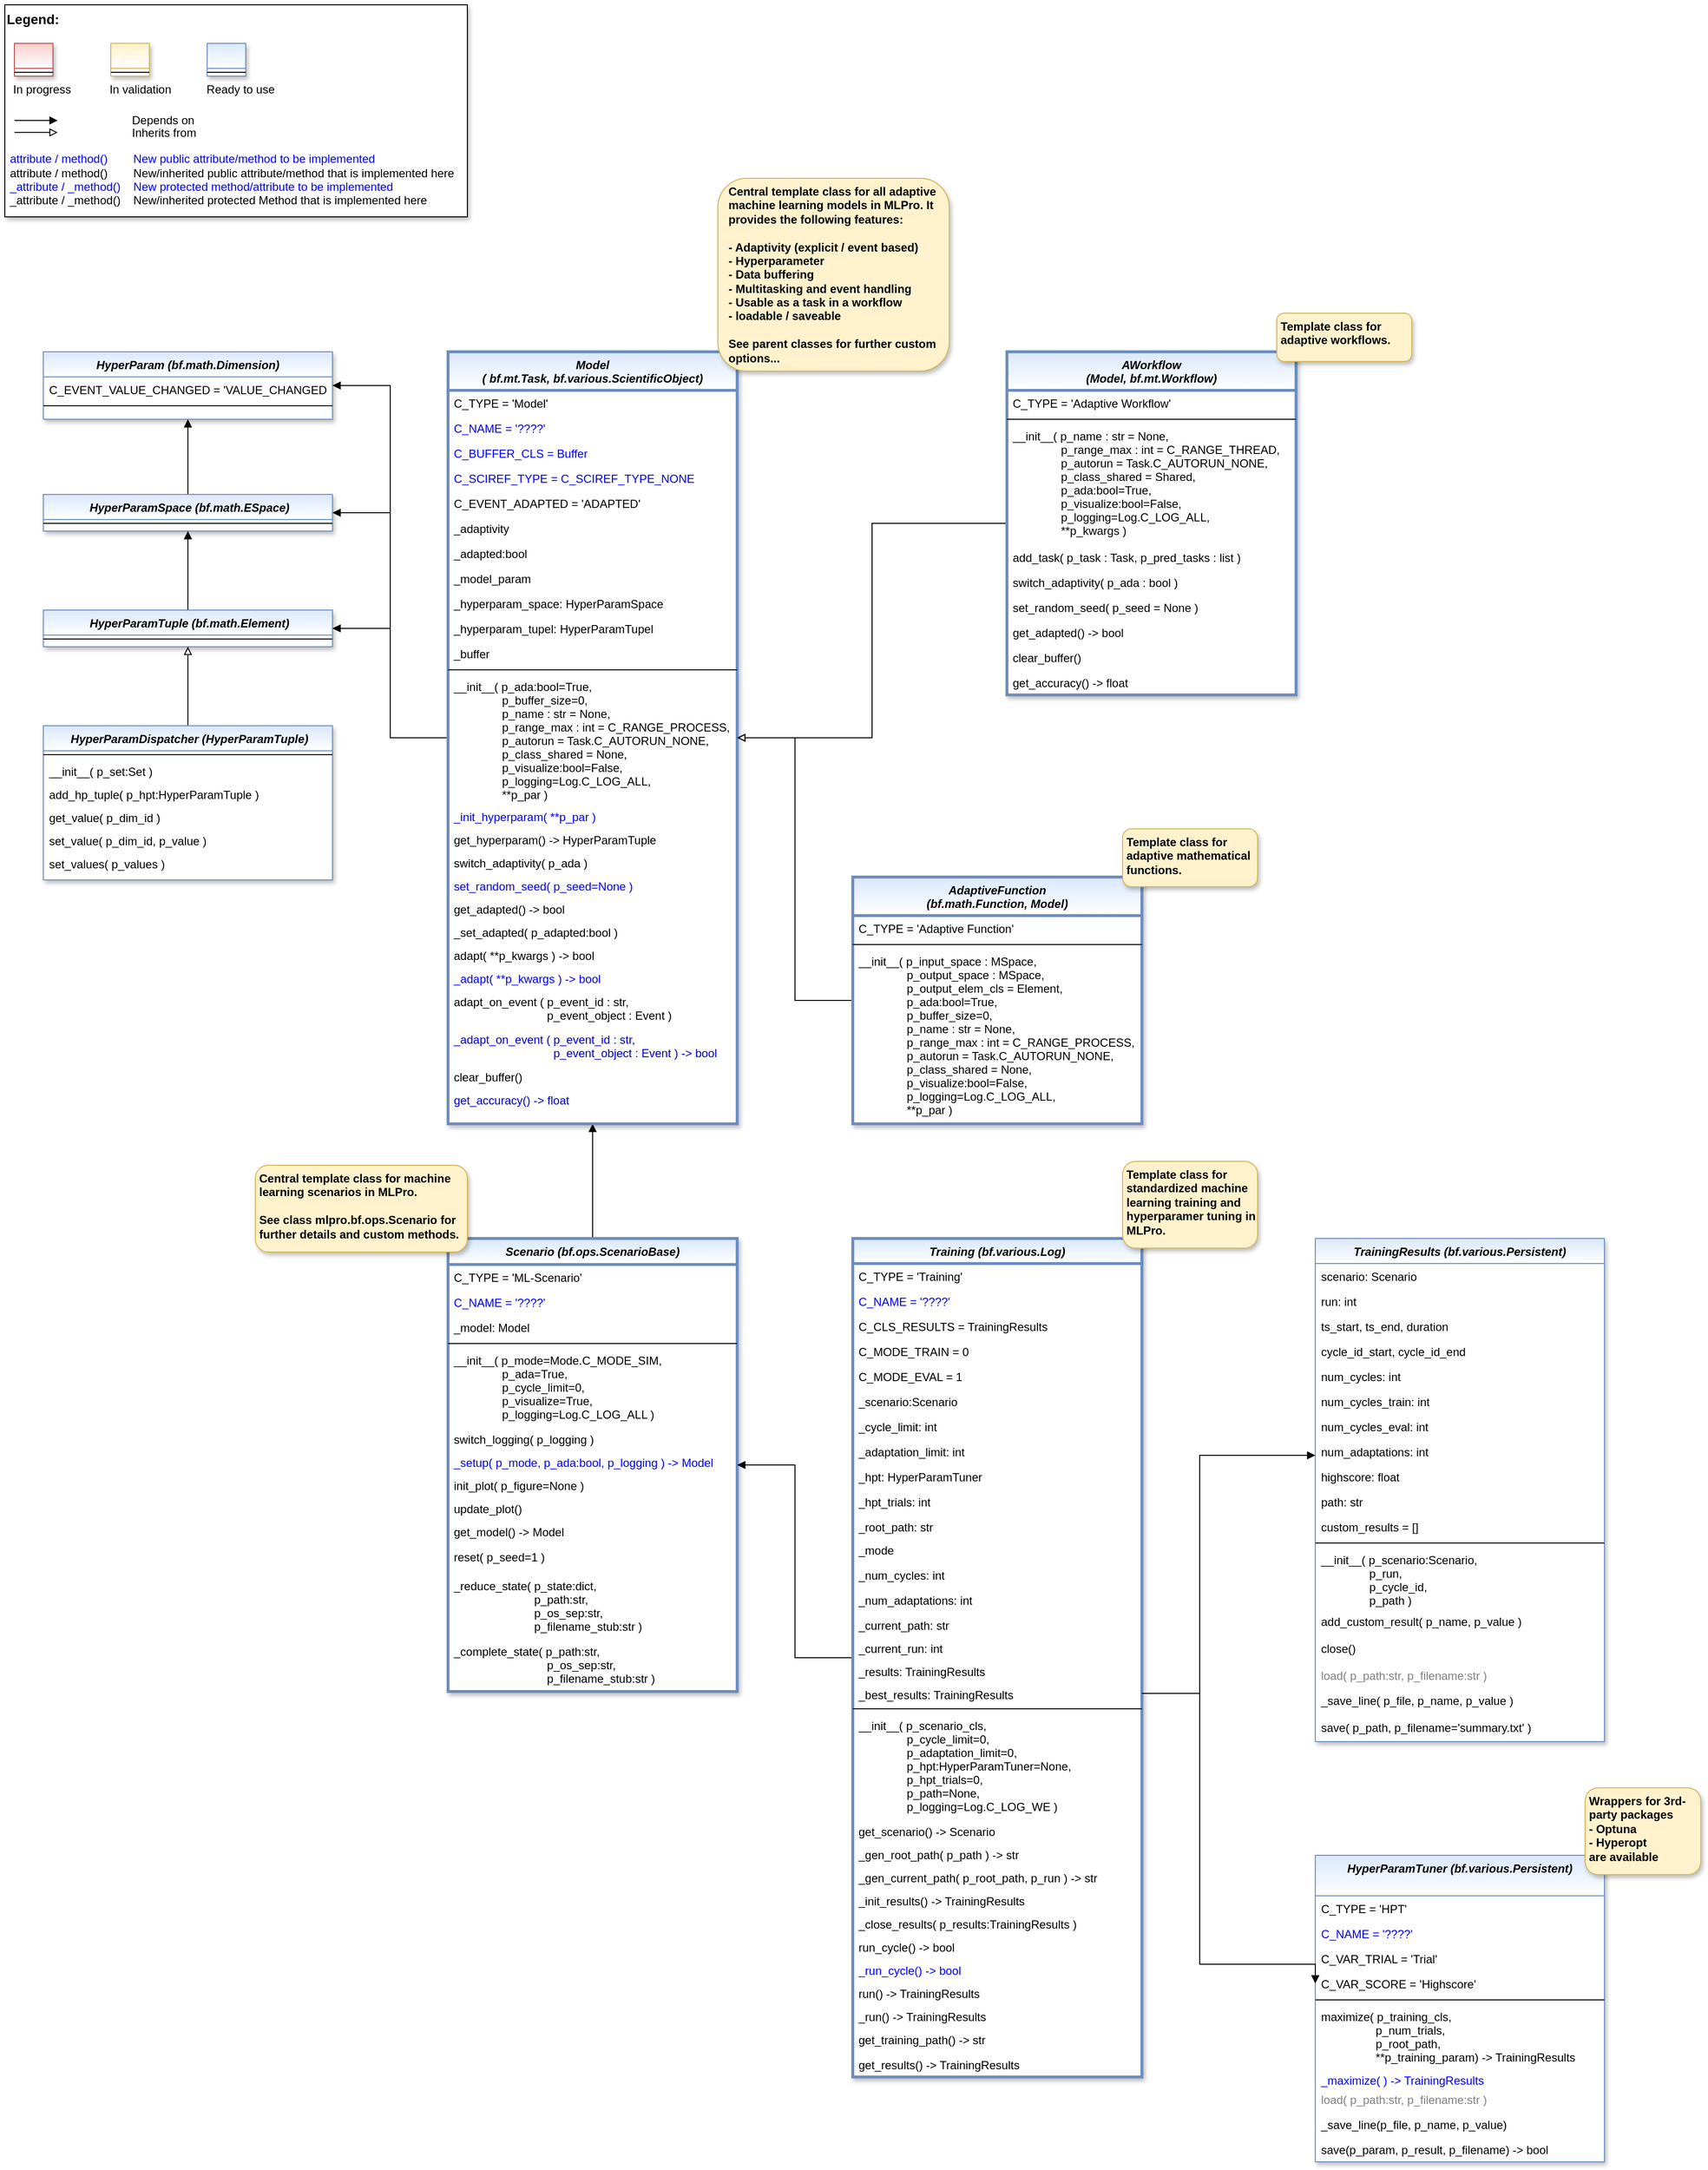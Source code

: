 <mxfile version="20.7.4" type="device"><diagram id="C5RBs43oDa-KdzZeNtuy" name="Page-1"><mxGraphModel dx="2894" dy="1236" grid="1" gridSize="10" guides="1" tooltips="1" connect="1" arrows="1" fold="1" page="1" pageScale="1" pageWidth="2336" pageHeight="1654" math="0" shadow="0"><root><mxCell id="WIyWlLk6GJQsqaUBKTNV-0"/><mxCell id="WIyWlLk6GJQsqaUBKTNV-1" parent="WIyWlLk6GJQsqaUBKTNV-0"/><mxCell id="O5edXU6aJBqtr2ZKTVR7-0" value="HyperParam (bf.math.Dimension)" style="swimlane;fontStyle=3;align=center;verticalAlign=top;childLayout=stackLayout;horizontal=1;startSize=26;horizontalStack=0;resizeParent=1;resizeLast=0;collapsible=1;marginBottom=0;rounded=0;shadow=1;strokeWidth=1;fillColor=#dae8fc;strokeColor=#6c8ebf;gradientColor=#ffffff;swimlaneFillColor=#ffffff;" parent="WIyWlLk6GJQsqaUBKTNV-1" vertex="1"><mxGeometry x="80" y="400" width="300" height="70" as="geometry"><mxRectangle x="230" y="140" width="160" height="26" as="alternateBounds"/></mxGeometry></mxCell><mxCell id="APIo7eAU6dJVi6nJBrz_-5" value="C_EVENT_VALUE_CHANGED = 'VALUE_CHANGED'" style="text;align=left;verticalAlign=top;spacingLeft=4;spacingRight=4;overflow=hidden;rotatable=0;points=[[0,0.5],[1,0.5]];portConstraint=eastwest;fontColor=default;" parent="O5edXU6aJBqtr2ZKTVR7-0" vertex="1"><mxGeometry y="26" width="300" height="26" as="geometry"/></mxCell><mxCell id="O5edXU6aJBqtr2ZKTVR7-4" value="" style="line;html=1;strokeWidth=1;align=left;verticalAlign=middle;spacingTop=-1;spacingLeft=3;spacingRight=3;rotatable=0;labelPosition=right;points=[];portConstraint=eastwest;" parent="O5edXU6aJBqtr2ZKTVR7-0" vertex="1"><mxGeometry y="52" width="300" height="8" as="geometry"/></mxCell><mxCell id="O5edXU6aJBqtr2ZKTVR7-9" style="edgeStyle=orthogonalEdgeStyle;rounded=0;orthogonalLoop=1;jettySize=auto;html=1;endArrow=block;endFill=1;fontColor=#0000FF;" parent="WIyWlLk6GJQsqaUBKTNV-1" source="O5edXU6aJBqtr2ZKTVR7-10" target="O5edXU6aJBqtr2ZKTVR7-0" edge="1"><mxGeometry relative="1" as="geometry"/></mxCell><mxCell id="O5edXU6aJBqtr2ZKTVR7-10" value=" HyperParamSpace (bf.math.ESpace)" style="swimlane;fontStyle=3;align=center;verticalAlign=top;childLayout=stackLayout;horizontal=1;startSize=26;horizontalStack=0;resizeParent=1;resizeLast=0;collapsible=1;marginBottom=0;rounded=0;shadow=1;strokeWidth=1;fillColor=#dae8fc;strokeColor=#6c8ebf;gradientColor=#ffffff;swimlaneFillColor=#ffffff;" parent="WIyWlLk6GJQsqaUBKTNV-1" vertex="1"><mxGeometry x="80" y="548" width="300" height="38" as="geometry"><mxRectangle x="230" y="140" width="160" height="26" as="alternateBounds"/></mxGeometry></mxCell><mxCell id="O5edXU6aJBqtr2ZKTVR7-12" value="" style="line;html=1;strokeWidth=1;align=left;verticalAlign=middle;spacingTop=-1;spacingLeft=3;spacingRight=3;rotatable=0;labelPosition=right;points=[];portConstraint=eastwest;" parent="O5edXU6aJBqtr2ZKTVR7-10" vertex="1"><mxGeometry y="26" width="300" height="8" as="geometry"/></mxCell><mxCell id="O5edXU6aJBqtr2ZKTVR7-31" style="edgeStyle=orthogonalEdgeStyle;rounded=0;orthogonalLoop=1;jettySize=auto;html=1;endArrow=block;endFill=1;" parent="WIyWlLk6GJQsqaUBKTNV-1" source="O5edXU6aJBqtr2ZKTVR7-29" target="O5edXU6aJBqtr2ZKTVR7-10" edge="1"><mxGeometry relative="1" as="geometry"/></mxCell><mxCell id="O5edXU6aJBqtr2ZKTVR7-29" value=" HyperParamTuple (bf.math.Element)" style="swimlane;fontStyle=3;align=center;verticalAlign=top;childLayout=stackLayout;horizontal=1;startSize=26;horizontalStack=0;resizeParent=1;resizeLast=0;collapsible=1;marginBottom=0;rounded=0;shadow=1;strokeWidth=1;fillColor=#dae8fc;strokeColor=#6c8ebf;gradientColor=#ffffff;swimlaneFillColor=#ffffff;" parent="WIyWlLk6GJQsqaUBKTNV-1" vertex="1"><mxGeometry x="80" y="668" width="300" height="38" as="geometry"><mxRectangle x="230" y="140" width="160" height="26" as="alternateBounds"/></mxGeometry></mxCell><mxCell id="O5edXU6aJBqtr2ZKTVR7-30" value="" style="line;html=1;strokeWidth=1;align=left;verticalAlign=middle;spacingTop=-1;spacingLeft=3;spacingRight=3;rotatable=0;labelPosition=right;points=[];portConstraint=eastwest;" parent="O5edXU6aJBqtr2ZKTVR7-29" vertex="1"><mxGeometry y="26" width="300" height="8" as="geometry"/></mxCell><mxCell id="UP2SmdmnmiDTw7j5yn1o-6" value="TrainingResults (bf.various.Persistent)" style="swimlane;fontStyle=3;align=center;verticalAlign=top;childLayout=stackLayout;horizontal=1;startSize=26;horizontalStack=0;resizeParent=1;resizeLast=0;collapsible=1;marginBottom=0;rounded=0;shadow=1;strokeWidth=1;fillColor=#dae8fc;strokeColor=#6c8ebf;gradientColor=#ffffff;swimlaneFillColor=#ffffff;" parent="WIyWlLk6GJQsqaUBKTNV-1" vertex="1"><mxGeometry x="1400" y="1320" width="300" height="522" as="geometry"><mxRectangle x="230" y="140" width="160" height="26" as="alternateBounds"/></mxGeometry></mxCell><mxCell id="UP2SmdmnmiDTw7j5yn1o-34" value="scenario: Scenario" style="text;align=left;verticalAlign=top;spacingLeft=4;spacingRight=4;overflow=hidden;rotatable=0;points=[[0,0.5],[1,0.5]];portConstraint=eastwest;" parent="UP2SmdmnmiDTw7j5yn1o-6" vertex="1"><mxGeometry y="26" width="300" height="26" as="geometry"/></mxCell><mxCell id="PYtmdeU6_NjjEdoNpoMM-18" value="run: int" style="text;align=left;verticalAlign=top;spacingLeft=4;spacingRight=4;overflow=hidden;rotatable=0;points=[[0,0.5],[1,0.5]];portConstraint=eastwest;" parent="UP2SmdmnmiDTw7j5yn1o-6" vertex="1"><mxGeometry y="52" width="300" height="26" as="geometry"/></mxCell><mxCell id="UP2SmdmnmiDTw7j5yn1o-8" value="ts_start, ts_end, duration" style="text;align=left;verticalAlign=top;spacingLeft=4;spacingRight=4;overflow=hidden;rotatable=0;points=[[0,0.5],[1,0.5]];portConstraint=eastwest;" parent="UP2SmdmnmiDTw7j5yn1o-6" vertex="1"><mxGeometry y="78" width="300" height="26" as="geometry"/></mxCell><mxCell id="UP2SmdmnmiDTw7j5yn1o-9" value="cycle_id_start, cycle_id_end" style="text;align=left;verticalAlign=top;spacingLeft=4;spacingRight=4;overflow=hidden;rotatable=0;points=[[0,0.5],[1,0.5]];portConstraint=eastwest;" parent="UP2SmdmnmiDTw7j5yn1o-6" vertex="1"><mxGeometry y="104" width="300" height="26" as="geometry"/></mxCell><mxCell id="xcaQaqvuv9AdEiCgPE8b-4" value="num_cycles: int" style="text;align=left;verticalAlign=top;spacingLeft=4;spacingRight=4;overflow=hidden;rotatable=0;points=[[0,0.5],[1,0.5]];portConstraint=eastwest;" parent="UP2SmdmnmiDTw7j5yn1o-6" vertex="1"><mxGeometry y="130" width="300" height="26" as="geometry"/></mxCell><mxCell id="__xDNqv_vZQiCEkt3bh0-3" value="num_cycles_train: int" style="text;align=left;verticalAlign=top;spacingLeft=4;spacingRight=4;overflow=hidden;rotatable=0;points=[[0,0.5],[1,0.5]];portConstraint=eastwest;" parent="UP2SmdmnmiDTw7j5yn1o-6" vertex="1"><mxGeometry y="156" width="300" height="26" as="geometry"/></mxCell><mxCell id="xcaQaqvuv9AdEiCgPE8b-3" value="num_cycles_eval: int" style="text;align=left;verticalAlign=top;spacingLeft=4;spacingRight=4;overflow=hidden;rotatable=0;points=[[0,0.5],[1,0.5]];portConstraint=eastwest;" parent="UP2SmdmnmiDTw7j5yn1o-6" vertex="1"><mxGeometry y="182" width="300" height="26" as="geometry"/></mxCell><mxCell id="__xDNqv_vZQiCEkt3bh0-2" value="num_adaptations: int" style="text;align=left;verticalAlign=top;spacingLeft=4;spacingRight=4;overflow=hidden;rotatable=0;points=[[0,0.5],[1,0.5]];portConstraint=eastwest;" parent="UP2SmdmnmiDTw7j5yn1o-6" vertex="1"><mxGeometry y="208" width="300" height="26" as="geometry"/></mxCell><mxCell id="UP2SmdmnmiDTw7j5yn1o-15" value="highscore: float" style="text;align=left;verticalAlign=top;spacingLeft=4;spacingRight=4;overflow=hidden;rotatable=0;points=[[0,0.5],[1,0.5]];portConstraint=eastwest;" parent="UP2SmdmnmiDTw7j5yn1o-6" vertex="1"><mxGeometry y="234" width="300" height="26" as="geometry"/></mxCell><mxCell id="UP2SmdmnmiDTw7j5yn1o-39" value="path: str" style="text;align=left;verticalAlign=top;spacingLeft=4;spacingRight=4;overflow=hidden;rotatable=0;points=[[0,0.5],[1,0.5]];portConstraint=eastwest;" parent="UP2SmdmnmiDTw7j5yn1o-6" vertex="1"><mxGeometry y="260" width="300" height="26" as="geometry"/></mxCell><mxCell id="PYtmdeU6_NjjEdoNpoMM-24" value="custom_results = []" style="text;align=left;verticalAlign=top;spacingLeft=4;spacingRight=4;overflow=hidden;rotatable=0;points=[[0,0.5],[1,0.5]];portConstraint=eastwest;" parent="UP2SmdmnmiDTw7j5yn1o-6" vertex="1"><mxGeometry y="286" width="300" height="26" as="geometry"/></mxCell><mxCell id="UP2SmdmnmiDTw7j5yn1o-16" value="" style="line;html=1;strokeWidth=1;align=left;verticalAlign=middle;spacingTop=-1;spacingLeft=3;spacingRight=3;rotatable=0;labelPosition=right;points=[];portConstraint=eastwest;" parent="UP2SmdmnmiDTw7j5yn1o-6" vertex="1"><mxGeometry y="312" width="300" height="8" as="geometry"/></mxCell><mxCell id="UP2SmdmnmiDTw7j5yn1o-17" value="__init__( p_scenario:Scenario, &#10;               p_run,&#10;               p_cycle_id,&#10;               p_path )" style="text;align=left;verticalAlign=top;spacingLeft=4;spacingRight=4;overflow=hidden;rotatable=0;points=[[0,0.5],[1,0.5]];portConstraint=eastwest;" parent="UP2SmdmnmiDTw7j5yn1o-6" vertex="1"><mxGeometry y="320" width="300" height="64" as="geometry"/></mxCell><mxCell id="PYtmdeU6_NjjEdoNpoMM-25" value="add_custom_result( p_name, p_value )" style="text;align=left;verticalAlign=top;spacingLeft=4;spacingRight=4;overflow=hidden;rotatable=0;points=[[0,0.5],[1,0.5]];portConstraint=eastwest;" parent="UP2SmdmnmiDTw7j5yn1o-6" vertex="1"><mxGeometry y="384" width="300" height="28" as="geometry"/></mxCell><mxCell id="PYtmdeU6_NjjEdoNpoMM-23" value="close()" style="text;align=left;verticalAlign=top;spacingLeft=4;spacingRight=4;overflow=hidden;rotatable=0;points=[[0,0.5],[1,0.5]];portConstraint=eastwest;" parent="UP2SmdmnmiDTw7j5yn1o-6" vertex="1"><mxGeometry y="412" width="300" height="28" as="geometry"/></mxCell><mxCell id="hYbsXaRfB-yshdXqPI-c-3" value="load( p_path:str, p_filename:str )" style="text;align=left;verticalAlign=top;spacingLeft=4;spacingRight=4;overflow=hidden;rotatable=0;points=[[0,0.5],[1,0.5]];portConstraint=eastwest;fontColor=#808080;" vertex="1" parent="UP2SmdmnmiDTw7j5yn1o-6"><mxGeometry y="440" width="300" height="26" as="geometry"/></mxCell><mxCell id="PYtmdeU6_NjjEdoNpoMM-27" value="_save_line( p_file, p_name, p_value )" style="text;align=left;verticalAlign=top;spacingLeft=4;spacingRight=4;overflow=hidden;rotatable=0;points=[[0,0.5],[1,0.5]];portConstraint=eastwest;" parent="UP2SmdmnmiDTw7j5yn1o-6" vertex="1"><mxGeometry y="466" width="300" height="28" as="geometry"/></mxCell><mxCell id="PYtmdeU6_NjjEdoNpoMM-26" value="save( p_path, p_filename='summary.txt' )" style="text;align=left;verticalAlign=top;spacingLeft=4;spacingRight=4;overflow=hidden;rotatable=0;points=[[0,0.5],[1,0.5]];portConstraint=eastwest;" parent="UP2SmdmnmiDTw7j5yn1o-6" vertex="1"><mxGeometry y="494" width="300" height="28" as="geometry"/></mxCell><mxCell id="UP2SmdmnmiDTw7j5yn1o-40" value="HyperParamTuner (bf.various.Persistent)" style="swimlane;fontStyle=3;align=center;verticalAlign=top;childLayout=stackLayout;horizontal=1;startSize=42;horizontalStack=0;resizeParent=1;resizeLast=0;collapsible=1;marginBottom=0;rounded=0;shadow=1;strokeWidth=1;fillColor=#dae8fc;strokeColor=#6c8ebf;swimlaneFillColor=#ffffff;gradientColor=#ffffff;" parent="WIyWlLk6GJQsqaUBKTNV-1" vertex="1"><mxGeometry x="1400" y="1960" width="300" height="318" as="geometry"><mxRectangle x="230" y="140" width="160" height="26" as="alternateBounds"/></mxGeometry></mxCell><mxCell id="UP2SmdmnmiDTw7j5yn1o-60" value="C_TYPE = 'HPT'" style="text;align=left;verticalAlign=top;spacingLeft=4;spacingRight=4;overflow=hidden;rotatable=0;points=[[0,0.5],[1,0.5]];portConstraint=eastwest;" parent="UP2SmdmnmiDTw7j5yn1o-40" vertex="1"><mxGeometry y="42" width="300" height="26" as="geometry"/></mxCell><mxCell id="FmXNCEUKpYJ3uv0xe9kV-7" value="C_NAME = '????'" style="text;align=left;verticalAlign=top;spacingLeft=4;spacingRight=4;overflow=hidden;rotatable=0;points=[[0,0.5],[1,0.5]];portConstraint=eastwest;fontColor=#0000FF;" parent="UP2SmdmnmiDTw7j5yn1o-40" vertex="1"><mxGeometry y="68" width="300" height="26" as="geometry"/></mxCell><mxCell id="FmXNCEUKpYJ3uv0xe9kV-6" value="C_VAR_TRIAL = 'Trial'" style="text;align=left;verticalAlign=top;spacingLeft=4;spacingRight=4;overflow=hidden;rotatable=0;points=[[0,0.5],[1,0.5]];portConstraint=eastwest;" parent="UP2SmdmnmiDTw7j5yn1o-40" vertex="1"><mxGeometry y="94" width="300" height="26" as="geometry"/></mxCell><mxCell id="UP2SmdmnmiDTw7j5yn1o-61" value="C_VAR_SCORE = 'Highscore'" style="text;align=left;verticalAlign=top;spacingLeft=4;spacingRight=4;overflow=hidden;rotatable=0;points=[[0,0.5],[1,0.5]];portConstraint=eastwest;fontColor=#000000;" parent="UP2SmdmnmiDTw7j5yn1o-40" vertex="1"><mxGeometry y="120" width="300" height="26" as="geometry"/></mxCell><mxCell id="UP2SmdmnmiDTw7j5yn1o-47" value="" style="line;html=1;strokeWidth=1;align=left;verticalAlign=middle;spacingTop=-1;spacingLeft=3;spacingRight=3;rotatable=0;labelPosition=right;points=[];portConstraint=eastwest;" parent="UP2SmdmnmiDTw7j5yn1o-40" vertex="1"><mxGeometry y="146" width="300" height="8" as="geometry"/></mxCell><mxCell id="UP2SmdmnmiDTw7j5yn1o-71" value="maximize( p_training_cls, &#10;                 p_num_trials, &#10;                 p_root_path,&#10;                 **p_training_param) -&gt; TrainingResults" style="text;align=left;verticalAlign=top;spacingLeft=4;spacingRight=4;overflow=hidden;rotatable=0;points=[[0,0.5],[1,0.5]];portConstraint=eastwest;" parent="UP2SmdmnmiDTw7j5yn1o-40" vertex="1"><mxGeometry y="154" width="300" height="66" as="geometry"/></mxCell><mxCell id="dl7jBH0QpKdt2L9IKGmV-32" value="_maximize( ) -&gt; TrainingResults" style="text;align=left;verticalAlign=top;spacingLeft=4;spacingRight=4;overflow=hidden;rotatable=0;points=[[0,0.5],[1,0.5]];portConstraint=eastwest;fontColor=#0000FF;" parent="UP2SmdmnmiDTw7j5yn1o-40" vertex="1"><mxGeometry y="220" width="300" height="20" as="geometry"/></mxCell><mxCell id="hYbsXaRfB-yshdXqPI-c-2" value="load( p_path:str, p_filename:str )" style="text;align=left;verticalAlign=top;spacingLeft=4;spacingRight=4;overflow=hidden;rotatable=0;points=[[0,0.5],[1,0.5]];portConstraint=eastwest;fontColor=#808080;" vertex="1" parent="UP2SmdmnmiDTw7j5yn1o-40"><mxGeometry y="240" width="300" height="26" as="geometry"/></mxCell><mxCell id="FmXNCEUKpYJ3uv0xe9kV-10" value="_save_line(p_file, p_name, p_value)" style="text;align=left;verticalAlign=top;spacingLeft=4;spacingRight=4;overflow=hidden;rotatable=0;points=[[0,0.5],[1,0.5]];portConstraint=eastwest;" parent="UP2SmdmnmiDTw7j5yn1o-40" vertex="1"><mxGeometry y="266" width="300" height="26" as="geometry"/></mxCell><mxCell id="FmXNCEUKpYJ3uv0xe9kV-11" value="save(p_param, p_result, p_filename) -&gt; bool" style="text;align=left;verticalAlign=top;spacingLeft=4;spacingRight=4;overflow=hidden;rotatable=0;points=[[0,0.5],[1,0.5]];portConstraint=eastwest;" parent="UP2SmdmnmiDTw7j5yn1o-40" vertex="1"><mxGeometry y="292" width="300" height="26" as="geometry"/></mxCell><mxCell id="__xDNqv_vZQiCEkt3bh0-10" style="edgeStyle=orthogonalEdgeStyle;rounded=0;orthogonalLoop=1;jettySize=auto;html=1;endArrow=block;endFill=1;exitX=0.5;exitY=0;exitDx=0;exitDy=0;" parent="WIyWlLk6GJQsqaUBKTNV-1" source="UP2SmdmnmiDTw7j5yn1o-20" target="ZXzUqIAL4igxPkpYoOi9-0" edge="1"><mxGeometry relative="1" as="geometry"/></mxCell><mxCell id="UP2SmdmnmiDTw7j5yn1o-20" value="Scenario (bf.ops.ScenarioBase)" style="swimlane;fontStyle=3;align=center;verticalAlign=top;childLayout=stackLayout;horizontal=1;startSize=27;horizontalStack=0;resizeParent=1;resizeLast=0;collapsible=1;marginBottom=0;rounded=0;shadow=1;strokeWidth=3;fillColor=#dae8fc;strokeColor=#6c8ebf;gradientColor=#ffffff;swimlaneFillColor=#ffffff;" parent="WIyWlLk6GJQsqaUBKTNV-1" vertex="1"><mxGeometry x="500" y="1320" width="300" height="470" as="geometry"><mxRectangle x="230" y="140" width="160" height="26" as="alternateBounds"/></mxGeometry></mxCell><mxCell id="UP2SmdmnmiDTw7j5yn1o-27" value="C_TYPE = 'ML-Scenario'" style="text;align=left;verticalAlign=top;spacingLeft=4;spacingRight=4;overflow=hidden;rotatable=0;points=[[0,0.5],[1,0.5]];portConstraint=eastwest;" parent="UP2SmdmnmiDTw7j5yn1o-20" vertex="1"><mxGeometry y="27" width="300" height="26" as="geometry"/></mxCell><mxCell id="UP2SmdmnmiDTw7j5yn1o-28" value="C_NAME = '????'" style="text;align=left;verticalAlign=top;spacingLeft=4;spacingRight=4;overflow=hidden;rotatable=0;points=[[0,0.5],[1,0.5]];portConstraint=eastwest;fontColor=#0000FF;" parent="UP2SmdmnmiDTw7j5yn1o-20" vertex="1"><mxGeometry y="53" width="300" height="26" as="geometry"/></mxCell><mxCell id="dl7jBH0QpKdt2L9IKGmV-12" value="_model: Model" style="text;align=left;verticalAlign=top;spacingLeft=4;spacingRight=4;overflow=hidden;rotatable=0;points=[[0,0.5],[1,0.5]];portConstraint=eastwest;" parent="UP2SmdmnmiDTw7j5yn1o-20" vertex="1"><mxGeometry y="79" width="300" height="26" as="geometry"/></mxCell><mxCell id="UP2SmdmnmiDTw7j5yn1o-25" value="" style="line;html=1;strokeWidth=1;align=left;verticalAlign=middle;spacingTop=-1;spacingLeft=3;spacingRight=3;rotatable=0;labelPosition=right;points=[];portConstraint=eastwest;" parent="UP2SmdmnmiDTw7j5yn1o-20" vertex="1"><mxGeometry y="105" width="300" height="8" as="geometry"/></mxCell><mxCell id="f72OymnG5Jdyl8jaYfJm-5" value="__init__( p_mode=Mode.C_MODE_SIM,&#10;               p_ada=True, &#10;               p_cycle_limit=0,&#10;               p_visualize=True,&#10;               p_logging=Log.C_LOG_ALL )" style="text;align=left;verticalAlign=top;spacingLeft=4;spacingRight=4;overflow=hidden;rotatable=0;points=[[0,0.5],[1,0.5]];portConstraint=eastwest;" parent="UP2SmdmnmiDTw7j5yn1o-20" vertex="1"><mxGeometry y="113" width="300" height="82" as="geometry"/></mxCell><mxCell id="PYtmdeU6_NjjEdoNpoMM-0" value="switch_logging( p_logging )" style="text;align=left;verticalAlign=top;spacingLeft=4;spacingRight=4;overflow=hidden;rotatable=0;points=[[0,0.5],[1,0.5]];portConstraint=eastwest;" parent="UP2SmdmnmiDTw7j5yn1o-20" vertex="1"><mxGeometry y="195" width="300" height="24" as="geometry"/></mxCell><mxCell id="dl7jBH0QpKdt2L9IKGmV-11" value="_setup( p_mode, p_ada:bool, p_logging ) -&gt; Model" style="text;align=left;verticalAlign=top;spacingLeft=4;spacingRight=4;overflow=hidden;rotatable=0;points=[[0,0.5],[1,0.5]];portConstraint=eastwest;fontColor=#0000FF;" parent="UP2SmdmnmiDTw7j5yn1o-20" vertex="1"><mxGeometry y="219" width="300" height="24" as="geometry"/></mxCell><mxCell id="GVWxCdjZFcxz5yg6jZ50-13" value="init_plot( p_figure=None )" style="text;align=left;verticalAlign=top;spacingLeft=4;spacingRight=4;overflow=hidden;rotatable=0;points=[[0,0.5],[1,0.5]];portConstraint=eastwest;" parent="UP2SmdmnmiDTw7j5yn1o-20" vertex="1"><mxGeometry y="243" width="300" height="24" as="geometry"/></mxCell><mxCell id="GVWxCdjZFcxz5yg6jZ50-16" value="update_plot()" style="text;align=left;verticalAlign=top;spacingLeft=4;spacingRight=4;overflow=hidden;rotatable=0;points=[[0,0.5],[1,0.5]];portConstraint=eastwest;" parent="UP2SmdmnmiDTw7j5yn1o-20" vertex="1"><mxGeometry y="267" width="300" height="24" as="geometry"/></mxCell><mxCell id="UP2SmdmnmiDTw7j5yn1o-37" value="get_model() -&gt; Model" style="text;align=left;verticalAlign=top;spacingLeft=4;spacingRight=4;overflow=hidden;rotatable=0;points=[[0,0.5],[1,0.5]];portConstraint=eastwest;" parent="UP2SmdmnmiDTw7j5yn1o-20" vertex="1"><mxGeometry y="291" width="300" height="26" as="geometry"/></mxCell><mxCell id="UP2SmdmnmiDTw7j5yn1o-29" value="reset( p_seed=1 )" style="text;align=left;verticalAlign=top;spacingLeft=4;spacingRight=4;overflow=hidden;rotatable=0;points=[[0,0.5],[1,0.5]];portConstraint=eastwest;" parent="UP2SmdmnmiDTw7j5yn1o-20" vertex="1"><mxGeometry y="317" width="300" height="30" as="geometry"/></mxCell><mxCell id="hYbsXaRfB-yshdXqPI-c-0" value="_reduce_state( p_state:dict, &#10;                         p_path:str, &#10;                         p_os_sep:str,&#10;                         p_filename_stub:str )" style="text;align=left;verticalAlign=top;spacingLeft=4;spacingRight=4;overflow=hidden;rotatable=0;points=[[0,0.5],[1,0.5]];portConstraint=eastwest;" vertex="1" parent="UP2SmdmnmiDTw7j5yn1o-20"><mxGeometry y="347" width="300" height="68" as="geometry"/></mxCell><mxCell id="hYbsXaRfB-yshdXqPI-c-1" value="_complete_state( p_path:str, &#10;                             p_os_sep:str,&#10;                             p_filename_stub:str )" style="text;align=left;verticalAlign=top;spacingLeft=4;spacingRight=4;overflow=hidden;rotatable=0;points=[[0,0.5],[1,0.5]];portConstraint=eastwest;" vertex="1" parent="UP2SmdmnmiDTw7j5yn1o-20"><mxGeometry y="415" width="300" height="54" as="geometry"/></mxCell><mxCell id="__xDNqv_vZQiCEkt3bh0-11" style="edgeStyle=orthogonalEdgeStyle;rounded=0;orthogonalLoop=1;jettySize=auto;html=1;endArrow=block;endFill=1;exitX=1;exitY=0.5;exitDx=0;exitDy=0;" parent="WIyWlLk6GJQsqaUBKTNV-1" source="PYtmdeU6_NjjEdoNpoMM-19" target="UP2SmdmnmiDTw7j5yn1o-6" edge="1"><mxGeometry relative="1" as="geometry"><Array as="points"><mxPoint x="1280" y="1792"/><mxPoint x="1280" y="1545"/></Array></mxGeometry></mxCell><mxCell id="__xDNqv_vZQiCEkt3bh0-13" style="edgeStyle=orthogonalEdgeStyle;rounded=0;orthogonalLoop=1;jettySize=auto;html=1;endArrow=block;endFill=1;" parent="WIyWlLk6GJQsqaUBKTNV-1" source="UP2SmdmnmiDTw7j5yn1o-0" target="UP2SmdmnmiDTw7j5yn1o-20" edge="1"><mxGeometry relative="1" as="geometry"><mxPoint x="801" y="1705" as="targetPoint"/></mxGeometry></mxCell><mxCell id="UP2SmdmnmiDTw7j5yn1o-0" value="Training (bf.various.Log)" style="swimlane;fontStyle=3;align=center;verticalAlign=top;childLayout=stackLayout;horizontal=1;startSize=26;horizontalStack=0;resizeParent=1;resizeLast=0;collapsible=1;marginBottom=0;rounded=0;shadow=1;strokeWidth=3;fillColor=#dae8fc;strokeColor=#6c8ebf;gradientColor=#ffffff;swimlaneFillColor=#ffffff;" parent="WIyWlLk6GJQsqaUBKTNV-1" vertex="1"><mxGeometry x="920" y="1320" width="300" height="870" as="geometry"><mxRectangle x="230" y="140" width="160" height="26" as="alternateBounds"/></mxGeometry></mxCell><mxCell id="UP2SmdmnmiDTw7j5yn1o-1" value="C_TYPE = 'Training'" style="text;align=left;verticalAlign=top;spacingLeft=4;spacingRight=4;overflow=hidden;rotatable=0;points=[[0,0.5],[1,0.5]];portConstraint=eastwest;" parent="UP2SmdmnmiDTw7j5yn1o-0" vertex="1"><mxGeometry y="26" width="300" height="26" as="geometry"/></mxCell><mxCell id="UP2SmdmnmiDTw7j5yn1o-2" value="C_NAME = '????'" style="text;align=left;verticalAlign=top;spacingLeft=4;spacingRight=4;overflow=hidden;rotatable=0;points=[[0,0.5],[1,0.5]];portConstraint=eastwest;fontColor=#0000FF;" parent="UP2SmdmnmiDTw7j5yn1o-0" vertex="1"><mxGeometry y="52" width="300" height="26" as="geometry"/></mxCell><mxCell id="PYtmdeU6_NjjEdoNpoMM-20" value="C_CLS_RESULTS = TrainingResults" style="text;align=left;verticalAlign=top;spacingLeft=4;spacingRight=4;overflow=hidden;rotatable=0;points=[[0,0.5],[1,0.5]];portConstraint=eastwest;" parent="UP2SmdmnmiDTw7j5yn1o-0" vertex="1"><mxGeometry y="78" width="300" height="26" as="geometry"/></mxCell><mxCell id="xcaQaqvuv9AdEiCgPE8b-0" value="C_MODE_TRAIN = 0" style="text;align=left;verticalAlign=top;spacingLeft=4;spacingRight=4;overflow=hidden;rotatable=0;points=[[0,0.5],[1,0.5]];portConstraint=eastwest;" parent="UP2SmdmnmiDTw7j5yn1o-0" vertex="1"><mxGeometry y="104" width="300" height="26" as="geometry"/></mxCell><mxCell id="xcaQaqvuv9AdEiCgPE8b-1" value="C_MODE_EVAL = 1" style="text;align=left;verticalAlign=top;spacingLeft=4;spacingRight=4;overflow=hidden;rotatable=0;points=[[0,0.5],[1,0.5]];portConstraint=eastwest;" parent="UP2SmdmnmiDTw7j5yn1o-0" vertex="1"><mxGeometry y="130" width="300" height="26" as="geometry"/></mxCell><mxCell id="n3NhlZLaFpn2-pY8zzA--0" value="_scenario:Scenario" style="text;align=left;verticalAlign=top;spacingLeft=4;spacingRight=4;overflow=hidden;rotatable=0;points=[[0,0.5],[1,0.5]];portConstraint=eastwest;" parent="UP2SmdmnmiDTw7j5yn1o-0" vertex="1"><mxGeometry y="156" width="300" height="26" as="geometry"/></mxCell><mxCell id="PYtmdeU6_NjjEdoNpoMM-31" value="_cycle_limit: int" style="text;align=left;verticalAlign=top;spacingLeft=4;spacingRight=4;overflow=hidden;rotatable=0;points=[[0,0.5],[1,0.5]];portConstraint=eastwest;" parent="UP2SmdmnmiDTw7j5yn1o-0" vertex="1"><mxGeometry y="182" width="300" height="26" as="geometry"/></mxCell><mxCell id="__xDNqv_vZQiCEkt3bh0-1" value="_adaptation_limit: int" style="text;align=left;verticalAlign=top;spacingLeft=4;spacingRight=4;overflow=hidden;rotatable=0;points=[[0,0.5],[1,0.5]];portConstraint=eastwest;" parent="UP2SmdmnmiDTw7j5yn1o-0" vertex="1"><mxGeometry y="208" width="300" height="26" as="geometry"/></mxCell><mxCell id="n3NhlZLaFpn2-pY8zzA--2" value="_hpt: HyperParamTuner" style="text;align=left;verticalAlign=top;spacingLeft=4;spacingRight=4;overflow=hidden;rotatable=0;points=[[0,0.5],[1,0.5]];portConstraint=eastwest;" parent="UP2SmdmnmiDTw7j5yn1o-0" vertex="1"><mxGeometry y="234" width="300" height="26" as="geometry"/></mxCell><mxCell id="n3NhlZLaFpn2-pY8zzA--3" value="_hpt_trials: int" style="text;align=left;verticalAlign=top;spacingLeft=4;spacingRight=4;overflow=hidden;rotatable=0;points=[[0,0.5],[1,0.5]];portConstraint=eastwest;" parent="UP2SmdmnmiDTw7j5yn1o-0" vertex="1"><mxGeometry y="260" width="300" height="26" as="geometry"/></mxCell><mxCell id="PYtmdeU6_NjjEdoNpoMM-14" value="_root_path: str" style="text;align=left;verticalAlign=top;spacingLeft=4;spacingRight=4;overflow=hidden;rotatable=0;points=[[0,0.5],[1,0.5]];portConstraint=eastwest;" parent="UP2SmdmnmiDTw7j5yn1o-0" vertex="1"><mxGeometry y="286" width="300" height="24" as="geometry"/></mxCell><mxCell id="xcaQaqvuv9AdEiCgPE8b-2" value="_mode" style="text;align=left;verticalAlign=top;spacingLeft=4;spacingRight=4;overflow=hidden;rotatable=0;points=[[0,0.5],[1,0.5]];portConstraint=eastwest;" parent="UP2SmdmnmiDTw7j5yn1o-0" vertex="1"><mxGeometry y="310" width="300" height="26" as="geometry"/></mxCell><mxCell id="n3NhlZLaFpn2-pY8zzA--1" value="_num_cycles: int" style="text;align=left;verticalAlign=top;spacingLeft=4;spacingRight=4;overflow=hidden;rotatable=0;points=[[0,0.5],[1,0.5]];portConstraint=eastwest;" parent="UP2SmdmnmiDTw7j5yn1o-0" vertex="1"><mxGeometry y="336" width="300" height="26" as="geometry"/></mxCell><mxCell id="__xDNqv_vZQiCEkt3bh0-0" value="_num_adaptations: int" style="text;align=left;verticalAlign=top;spacingLeft=4;spacingRight=4;overflow=hidden;rotatable=0;points=[[0,0.5],[1,0.5]];portConstraint=eastwest;" parent="UP2SmdmnmiDTw7j5yn1o-0" vertex="1"><mxGeometry y="362" width="300" height="26" as="geometry"/></mxCell><mxCell id="PYtmdeU6_NjjEdoNpoMM-16" value="_current_path: str" style="text;align=left;verticalAlign=top;spacingLeft=4;spacingRight=4;overflow=hidden;rotatable=0;points=[[0,0.5],[1,0.5]];portConstraint=eastwest;" parent="UP2SmdmnmiDTw7j5yn1o-0" vertex="1"><mxGeometry y="388" width="300" height="24" as="geometry"/></mxCell><mxCell id="PYtmdeU6_NjjEdoNpoMM-17" value="_current_run: int" style="text;align=left;verticalAlign=top;spacingLeft=4;spacingRight=4;overflow=hidden;rotatable=0;points=[[0,0.5],[1,0.5]];portConstraint=eastwest;" parent="UP2SmdmnmiDTw7j5yn1o-0" vertex="1"><mxGeometry y="412" width="300" height="24" as="geometry"/></mxCell><mxCell id="dl7jBH0QpKdt2L9IKGmV-31" value="_results: TrainingResults" style="text;align=left;verticalAlign=top;spacingLeft=4;spacingRight=4;overflow=hidden;rotatable=0;points=[[0,0.5],[1,0.5]];portConstraint=eastwest;" parent="UP2SmdmnmiDTw7j5yn1o-0" vertex="1"><mxGeometry y="436" width="300" height="24" as="geometry"/></mxCell><mxCell id="PYtmdeU6_NjjEdoNpoMM-19" value="_best_results: TrainingResults" style="text;align=left;verticalAlign=top;spacingLeft=4;spacingRight=4;overflow=hidden;rotatable=0;points=[[0,0.5],[1,0.5]];portConstraint=eastwest;" parent="UP2SmdmnmiDTw7j5yn1o-0" vertex="1"><mxGeometry y="460" width="300" height="24" as="geometry"/></mxCell><mxCell id="UP2SmdmnmiDTw7j5yn1o-3" value="" style="line;html=1;strokeWidth=1;align=left;verticalAlign=middle;spacingTop=-1;spacingLeft=3;spacingRight=3;rotatable=0;labelPosition=right;points=[];portConstraint=eastwest;" parent="UP2SmdmnmiDTw7j5yn1o-0" vertex="1"><mxGeometry y="484" width="300" height="8" as="geometry"/></mxCell><mxCell id="UP2SmdmnmiDTw7j5yn1o-4" value="__init__( p_scenario_cls,&#10;               p_cycle_limit=0,&#10;               p_adaptation_limit=0,&#10;               p_hpt:HyperParamTuner=None,&#10;               p_hpt_trials=0,&#10;               p_path=None,&#10;               p_logging=Log.C_LOG_WE )" style="text;align=left;verticalAlign=top;spacingLeft=4;spacingRight=4;overflow=hidden;rotatable=0;points=[[0,0.5],[1,0.5]];portConstraint=eastwest;" parent="UP2SmdmnmiDTw7j5yn1o-0" vertex="1"><mxGeometry y="492" width="300" height="110" as="geometry"/></mxCell><mxCell id="UP2SmdmnmiDTw7j5yn1o-36" value="get_scenario() -&gt; Scenario" style="text;align=left;verticalAlign=top;spacingLeft=4;spacingRight=4;overflow=hidden;rotatable=0;points=[[0,0.5],[1,0.5]];portConstraint=eastwest;" parent="UP2SmdmnmiDTw7j5yn1o-0" vertex="1"><mxGeometry y="602" width="300" height="24" as="geometry"/></mxCell><mxCell id="PYtmdeU6_NjjEdoNpoMM-32" value="_gen_root_path( p_path ) -&gt; str" style="text;align=left;verticalAlign=top;spacingLeft=4;spacingRight=4;overflow=hidden;rotatable=0;points=[[0,0.5],[1,0.5]];portConstraint=eastwest;" parent="UP2SmdmnmiDTw7j5yn1o-0" vertex="1"><mxGeometry y="626" width="300" height="24" as="geometry"/></mxCell><mxCell id="PYtmdeU6_NjjEdoNpoMM-15" value="_gen_current_path( p_root_path, p_run ) -&gt; str" style="text;align=left;verticalAlign=top;spacingLeft=4;spacingRight=4;overflow=hidden;rotatable=0;points=[[0,0.5],[1,0.5]];portConstraint=eastwest;" parent="UP2SmdmnmiDTw7j5yn1o-0" vertex="1"><mxGeometry y="650" width="300" height="24" as="geometry"/></mxCell><mxCell id="PYtmdeU6_NjjEdoNpoMM-33" value="_init_results() -&gt; TrainingResults" style="text;align=left;verticalAlign=top;spacingLeft=4;spacingRight=4;overflow=hidden;rotatable=0;points=[[0,0.5],[1,0.5]];portConstraint=eastwest;" parent="UP2SmdmnmiDTw7j5yn1o-0" vertex="1"><mxGeometry y="674" width="300" height="24" as="geometry"/></mxCell><mxCell id="PYtmdeU6_NjjEdoNpoMM-34" value="_close_results( p_results:TrainingResults )" style="text;align=left;verticalAlign=top;spacingLeft=4;spacingRight=4;overflow=hidden;rotatable=0;points=[[0,0.5],[1,0.5]];portConstraint=eastwest;" parent="UP2SmdmnmiDTw7j5yn1o-0" vertex="1"><mxGeometry y="698" width="300" height="24" as="geometry"/></mxCell><mxCell id="UP2SmdmnmiDTw7j5yn1o-38" value="run_cycle() -&gt; bool" style="text;align=left;verticalAlign=top;spacingLeft=4;spacingRight=4;overflow=hidden;rotatable=0;points=[[0,0.5],[1,0.5]];portConstraint=eastwest;" parent="UP2SmdmnmiDTw7j5yn1o-0" vertex="1"><mxGeometry y="722" width="300" height="24" as="geometry"/></mxCell><mxCell id="PYtmdeU6_NjjEdoNpoMM-13" value="_run_cycle() -&gt; bool" style="text;align=left;verticalAlign=top;spacingLeft=4;spacingRight=4;overflow=hidden;rotatable=0;points=[[0,0.5],[1,0.5]];portConstraint=eastwest;fontColor=#0000FF;" parent="UP2SmdmnmiDTw7j5yn1o-0" vertex="1"><mxGeometry y="746" width="300" height="24" as="geometry"/></mxCell><mxCell id="PYtmdeU6_NjjEdoNpoMM-12" value="run() -&gt; TrainingResults" style="text;align=left;verticalAlign=top;spacingLeft=4;spacingRight=4;overflow=hidden;rotatable=0;points=[[0,0.5],[1,0.5]];portConstraint=eastwest;" parent="UP2SmdmnmiDTw7j5yn1o-0" vertex="1"><mxGeometry y="770" width="300" height="24" as="geometry"/></mxCell><mxCell id="UP2SmdmnmiDTw7j5yn1o-5" value="_run() -&gt; TrainingResults" style="text;align=left;verticalAlign=top;spacingLeft=4;spacingRight=4;overflow=hidden;rotatable=0;points=[[0,0.5],[1,0.5]];portConstraint=eastwest;" parent="UP2SmdmnmiDTw7j5yn1o-0" vertex="1"><mxGeometry y="794" width="300" height="24" as="geometry"/></mxCell><mxCell id="gRVNcI0d0RMYS2mO5zlW-0" value="get_training_path() -&gt; str" style="text;align=left;verticalAlign=top;spacingLeft=4;spacingRight=4;overflow=hidden;rotatable=0;points=[[0,0.5],[1,0.5]];portConstraint=eastwest;" parent="UP2SmdmnmiDTw7j5yn1o-0" vertex="1"><mxGeometry y="818" width="300" height="26" as="geometry"/></mxCell><mxCell id="UP2SmdmnmiDTw7j5yn1o-18" value="get_results() -&gt; TrainingResults" style="text;align=left;verticalAlign=top;spacingLeft=4;spacingRight=4;overflow=hidden;rotatable=0;points=[[0,0.5],[1,0.5]];portConstraint=eastwest;" parent="UP2SmdmnmiDTw7j5yn1o-0" vertex="1"><mxGeometry y="844" width="300" height="26" as="geometry"/></mxCell><mxCell id="zoPMUYXmq0lysCq5f9s5-1" style="edgeStyle=orthogonalEdgeStyle;rounded=0;orthogonalLoop=1;jettySize=auto;html=1;endArrow=block;endFill=1;" parent="WIyWlLk6GJQsqaUBKTNV-1" source="ZXzUqIAL4igxPkpYoOi9-0" target="O5edXU6aJBqtr2ZKTVR7-0" edge="1"><mxGeometry relative="1" as="geometry"/></mxCell><mxCell id="zoPMUYXmq0lysCq5f9s5-2" style="edgeStyle=orthogonalEdgeStyle;rounded=0;orthogonalLoop=1;jettySize=auto;html=1;endArrow=block;endFill=1;" parent="WIyWlLk6GJQsqaUBKTNV-1" source="ZXzUqIAL4igxPkpYoOi9-0" target="O5edXU6aJBqtr2ZKTVR7-10" edge="1"><mxGeometry relative="1" as="geometry"/></mxCell><mxCell id="zoPMUYXmq0lysCq5f9s5-3" style="edgeStyle=orthogonalEdgeStyle;rounded=0;orthogonalLoop=1;jettySize=auto;html=1;endArrow=block;endFill=1;" parent="WIyWlLk6GJQsqaUBKTNV-1" source="ZXzUqIAL4igxPkpYoOi9-0" target="O5edXU6aJBqtr2ZKTVR7-29" edge="1"><mxGeometry relative="1" as="geometry"/></mxCell><mxCell id="ZXzUqIAL4igxPkpYoOi9-0" value="Model &#10;( bf.mt.Task, bf.various.ScientificObject)" style="swimlane;fontStyle=3;align=center;verticalAlign=top;childLayout=stackLayout;horizontal=1;startSize=40;horizontalStack=0;resizeParent=1;resizeLast=0;collapsible=1;marginBottom=0;rounded=0;shadow=1;strokeWidth=3;fillColor=#dae8fc;strokeColor=#6c8ebf;swimlaneFillColor=#ffffff;gradientColor=#FFFFFF;" parent="WIyWlLk6GJQsqaUBKTNV-1" vertex="1"><mxGeometry x="500" y="400" width="300" height="801" as="geometry"><mxRectangle x="230" y="140" width="160" height="26" as="alternateBounds"/></mxGeometry></mxCell><mxCell id="HlZ9MxOd9YC2utm6Yh5y-10" value="C_TYPE = 'Model'" style="text;align=left;verticalAlign=top;spacingLeft=4;spacingRight=4;overflow=hidden;rotatable=0;points=[[0,0.5],[1,0.5]];portConstraint=eastwest;fontColor=default;" parent="ZXzUqIAL4igxPkpYoOi9-0" vertex="1"><mxGeometry y="40" width="300" height="26" as="geometry"/></mxCell><mxCell id="HlZ9MxOd9YC2utm6Yh5y-11" value="C_NAME = '????'" style="text;align=left;verticalAlign=top;spacingLeft=4;spacingRight=4;overflow=hidden;rotatable=0;points=[[0,0.5],[1,0.5]];portConstraint=eastwest;fontColor=#0000FF;" parent="ZXzUqIAL4igxPkpYoOi9-0" vertex="1"><mxGeometry y="66" width="300" height="26" as="geometry"/></mxCell><mxCell id="XFyhEEVEhg4HmQudxkvx-0" value="C_BUFFER_CLS = Buffer" style="text;align=left;verticalAlign=top;spacingLeft=4;spacingRight=4;overflow=hidden;rotatable=0;points=[[0,0.5],[1,0.5]];portConstraint=eastwest;fontColor=#0000FF;" parent="ZXzUqIAL4igxPkpYoOi9-0" vertex="1"><mxGeometry y="92" width="300" height="26" as="geometry"/></mxCell><mxCell id="6-YigFfA0hEBnxeu9uoP-0" value="C_SCIREF_TYPE = C_SCIREF_TYPE_NONE" style="text;align=left;verticalAlign=top;spacingLeft=4;spacingRight=4;overflow=hidden;rotatable=0;points=[[0,0.5],[1,0.5]];portConstraint=eastwest;fontColor=#0000FF;" parent="ZXzUqIAL4igxPkpYoOi9-0" vertex="1"><mxGeometry y="118" width="300" height="26" as="geometry"/></mxCell><mxCell id="uYEDtyk4H2DeficxGdZd-0" value="C_EVENT_ADAPTED = 'ADAPTED'" style="text;align=left;verticalAlign=top;spacingLeft=4;spacingRight=4;overflow=hidden;rotatable=0;points=[[0,0.5],[1,0.5]];portConstraint=eastwest;fontColor=default;" parent="ZXzUqIAL4igxPkpYoOi9-0" vertex="1"><mxGeometry y="144" width="300" height="26" as="geometry"/></mxCell><mxCell id="ZEyy9441mmB5EzuDGfuP-0" value="_adaptivity" style="text;align=left;verticalAlign=top;spacingLeft=4;spacingRight=4;overflow=hidden;rotatable=0;points=[[0,0.5],[1,0.5]];portConstraint=eastwest;" parent="ZXzUqIAL4igxPkpYoOi9-0" vertex="1"><mxGeometry y="170" width="300" height="26" as="geometry"/></mxCell><mxCell id="fD5zGYF9S6ogF95RKltL-0" value="_adapted:bool" style="text;align=left;verticalAlign=top;spacingLeft=4;spacingRight=4;overflow=hidden;rotatable=0;points=[[0,0.5],[1,0.5]];portConstraint=eastwest;" parent="ZXzUqIAL4igxPkpYoOi9-0" vertex="1"><mxGeometry y="196" width="300" height="26" as="geometry"/></mxCell><mxCell id="uZcWC5tJhuseFhsVsUBT-0" value="_model_param" style="text;align=left;verticalAlign=top;spacingLeft=4;spacingRight=4;overflow=hidden;rotatable=0;points=[[0,0.5],[1,0.5]];portConstraint=eastwest;" parent="ZXzUqIAL4igxPkpYoOi9-0" vertex="1"><mxGeometry y="222" width="300" height="26" as="geometry"/></mxCell><mxCell id="O5edXU6aJBqtr2ZKTVR7-28" value="_hyperparam_space: HyperParamSpace" style="text;align=left;verticalAlign=top;spacingLeft=4;spacingRight=4;overflow=hidden;rotatable=0;points=[[0,0.5],[1,0.5]];portConstraint=eastwest;" parent="ZXzUqIAL4igxPkpYoOi9-0" vertex="1"><mxGeometry y="248" width="300" height="26" as="geometry"/></mxCell><mxCell id="O5edXU6aJBqtr2ZKTVR7-16" value="_hyperparam_tupel: HyperParamTupel" style="text;align=left;verticalAlign=top;spacingLeft=4;spacingRight=4;overflow=hidden;rotatable=0;points=[[0,0.5],[1,0.5]];portConstraint=eastwest;" parent="ZXzUqIAL4igxPkpYoOi9-0" vertex="1"><mxGeometry y="274" width="300" height="26" as="geometry"/></mxCell><mxCell id="XFyhEEVEhg4HmQudxkvx-1" value="_buffer" style="text;align=left;verticalAlign=top;spacingLeft=4;spacingRight=4;overflow=hidden;rotatable=0;points=[[0,0.5],[1,0.5]];portConstraint=eastwest;" parent="ZXzUqIAL4igxPkpYoOi9-0" vertex="1"><mxGeometry y="300" width="300" height="26" as="geometry"/></mxCell><mxCell id="ZXzUqIAL4igxPkpYoOi9-1" value="" style="line;html=1;strokeWidth=1;align=left;verticalAlign=middle;spacingTop=-1;spacingLeft=3;spacingRight=3;rotatable=0;labelPosition=right;points=[];portConstraint=eastwest;" parent="ZXzUqIAL4igxPkpYoOi9-0" vertex="1"><mxGeometry y="326" width="300" height="8" as="geometry"/></mxCell><mxCell id="ZXzUqIAL4igxPkpYoOi9-3" value="__init__( p_ada:bool=True, &#10;               p_buffer_size=0,&#10;               p_name : str = None,&#10;               p_range_max : int = C_RANGE_PROCESS,&#10;               p_autorun = Task.C_AUTORUN_NONE,&#10;               p_class_shared = None,&#10;               p_visualize:bool=False,&#10;               p_logging=Log.C_LOG_ALL,&#10;               **p_par )" style="text;align=left;verticalAlign=top;spacingLeft=4;spacingRight=4;overflow=hidden;rotatable=0;points=[[0,0.5],[1,0.5]];portConstraint=eastwest;" parent="ZXzUqIAL4igxPkpYoOi9-0" vertex="1"><mxGeometry y="334" width="300" height="135" as="geometry"/></mxCell><mxCell id="O5edXU6aJBqtr2ZKTVR7-17" value="_init_hyperparam( **p_par )" style="text;align=left;verticalAlign=top;spacingLeft=4;spacingRight=4;overflow=hidden;rotatable=0;points=[[0,0.5],[1,0.5]];portConstraint=eastwest;fontColor=#0000FF;" parent="ZXzUqIAL4igxPkpYoOi9-0" vertex="1"><mxGeometry y="469" width="300" height="24" as="geometry"/></mxCell><mxCell id="O5edXU6aJBqtr2ZKTVR7-18" value="get_hyperparam() -&gt; HyperParamTuple" style="text;align=left;verticalAlign=top;spacingLeft=4;spacingRight=4;overflow=hidden;rotatable=0;points=[[0,0.5],[1,0.5]];portConstraint=eastwest;" parent="ZXzUqIAL4igxPkpYoOi9-0" vertex="1"><mxGeometry y="493" width="300" height="24" as="geometry"/></mxCell><mxCell id="4lesusAWmf0gSQvw1fNC-0" value="switch_adaptivity( p_ada )" style="text;align=left;verticalAlign=top;spacingLeft=4;spacingRight=4;overflow=hidden;rotatable=0;points=[[0,0.5],[1,0.5]];portConstraint=eastwest;" parent="ZXzUqIAL4igxPkpYoOi9-0" vertex="1"><mxGeometry y="517" width="300" height="24" as="geometry"/></mxCell><mxCell id="HNIrjlCbSVBAgNBDEsOc-0" value="set_random_seed( p_seed=None )" style="text;align=left;verticalAlign=top;spacingLeft=4;spacingRight=4;overflow=hidden;rotatable=0;points=[[0,0.5],[1,0.5]];portConstraint=eastwest;fontColor=#0000FF;" parent="ZXzUqIAL4igxPkpYoOi9-0" vertex="1"><mxGeometry y="541" width="300" height="24" as="geometry"/></mxCell><mxCell id="ZEyy9441mmB5EzuDGfuP-2" value="get_adapted() -&gt; bool" style="text;align=left;verticalAlign=top;spacingLeft=4;spacingRight=4;overflow=hidden;rotatable=0;points=[[0,0.5],[1,0.5]];portConstraint=eastwest;" parent="ZXzUqIAL4igxPkpYoOi9-0" vertex="1"><mxGeometry y="565" width="300" height="24" as="geometry"/></mxCell><mxCell id="ZEyy9441mmB5EzuDGfuP-3" value="_set_adapted( p_adapted:bool )" style="text;align=left;verticalAlign=top;spacingLeft=4;spacingRight=4;overflow=hidden;rotatable=0;points=[[0,0.5],[1,0.5]];portConstraint=eastwest;" parent="ZXzUqIAL4igxPkpYoOi9-0" vertex="1"><mxGeometry y="589" width="300" height="24" as="geometry"/></mxCell><mxCell id="4lesusAWmf0gSQvw1fNC-1" value="adapt( **p_kwargs ) -&gt; bool" style="text;align=left;verticalAlign=top;spacingLeft=4;spacingRight=4;overflow=hidden;rotatable=0;points=[[0,0.5],[1,0.5]];portConstraint=eastwest;" parent="ZXzUqIAL4igxPkpYoOi9-0" vertex="1"><mxGeometry y="613" width="300" height="24" as="geometry"/></mxCell><mxCell id="ZEyy9441mmB5EzuDGfuP-1" value="_adapt( **p_kwargs ) -&gt; bool" style="text;align=left;verticalAlign=top;spacingLeft=4;spacingRight=4;overflow=hidden;rotatable=0;points=[[0,0.5],[1,0.5]];portConstraint=eastwest;fontColor=#0000FF;" parent="ZXzUqIAL4igxPkpYoOi9-0" vertex="1"><mxGeometry y="637" width="300" height="24" as="geometry"/></mxCell><mxCell id="Qpmwj2LclpfNPnA7dPxE-1" value="adapt_on_event ( p_event_id : str, &#10;                             p_event_object : Event )" style="text;align=left;verticalAlign=top;spacingLeft=4;spacingRight=4;overflow=hidden;rotatable=0;points=[[0,0.5],[1,0.5]];portConstraint=eastwest;fontColor=default;" parent="ZXzUqIAL4igxPkpYoOi9-0" vertex="1"><mxGeometry y="661" width="300" height="39" as="geometry"/></mxCell><mxCell id="Qpmwj2LclpfNPnA7dPxE-2" value="_adapt_on_event ( p_event_id : str, &#10;                               p_event_object : Event ) -&gt; bool" style="text;align=left;verticalAlign=top;spacingLeft=4;spacingRight=4;overflow=hidden;rotatable=0;points=[[0,0.5],[1,0.5]];portConstraint=eastwest;fontColor=#0000CC;" parent="ZXzUqIAL4igxPkpYoOi9-0" vertex="1"><mxGeometry y="700" width="300" height="39" as="geometry"/></mxCell><mxCell id="FI4yekQxwqOX18AtDqTN-0" value="clear_buffer()" style="text;align=left;verticalAlign=top;spacingLeft=4;spacingRight=4;overflow=hidden;rotatable=0;points=[[0,0.5],[1,0.5]];portConstraint=eastwest;" parent="ZXzUqIAL4igxPkpYoOi9-0" vertex="1"><mxGeometry y="739" width="300" height="24" as="geometry"/></mxCell><mxCell id="330284dK6M7hRjFieeY7-13" value="get_accuracy() -&gt; float" style="text;align=left;verticalAlign=top;spacingLeft=4;spacingRight=4;overflow=hidden;rotatable=0;points=[[0,0.5],[1,0.5]];portConstraint=eastwest;fontColor=#0000CC;" parent="ZXzUqIAL4igxPkpYoOi9-0" vertex="1"><mxGeometry y="763" width="300" height="24" as="geometry"/></mxCell><mxCell id="__xDNqv_vZQiCEkt3bh0-14" style="edgeStyle=orthogonalEdgeStyle;rounded=0;orthogonalLoop=1;jettySize=auto;html=1;entryX=0;entryY=0.5;entryDx=0;entryDy=0;endArrow=block;endFill=1;" parent="WIyWlLk6GJQsqaUBKTNV-1" source="PYtmdeU6_NjjEdoNpoMM-19" target="UP2SmdmnmiDTw7j5yn1o-61" edge="1"><mxGeometry relative="1" as="geometry"><Array as="points"><mxPoint x="1280" y="1792"/><mxPoint x="1280" y="2073"/></Array></mxGeometry></mxCell><mxCell id="qvPqaj1fL9JLTTd56POF-17" style="edgeStyle=orthogonalEdgeStyle;rounded=0;orthogonalLoop=1;jettySize=auto;html=1;fontColor=default;endArrow=block;endFill=0;" parent="WIyWlLk6GJQsqaUBKTNV-1" source="qvPqaj1fL9JLTTd56POF-11" target="O5edXU6aJBqtr2ZKTVR7-29" edge="1"><mxGeometry relative="1" as="geometry"/></mxCell><mxCell id="qvPqaj1fL9JLTTd56POF-11" value=" HyperParamDispatcher (HyperParamTuple)" style="swimlane;fontStyle=3;align=center;verticalAlign=top;childLayout=stackLayout;horizontal=1;startSize=26;horizontalStack=0;resizeParent=1;resizeLast=0;collapsible=1;marginBottom=0;rounded=0;shadow=1;strokeWidth=1;fillColor=#dae8fc;strokeColor=#6c8ebf;gradientColor=#ffffff;swimlaneFillColor=#ffffff;" parent="WIyWlLk6GJQsqaUBKTNV-1" vertex="1"><mxGeometry x="80" y="788" width="300" height="160" as="geometry"><mxRectangle x="230" y="140" width="160" height="26" as="alternateBounds"/></mxGeometry></mxCell><mxCell id="qvPqaj1fL9JLTTd56POF-12" value="" style="line;html=1;strokeWidth=1;align=left;verticalAlign=middle;spacingTop=-1;spacingLeft=3;spacingRight=3;rotatable=0;labelPosition=right;points=[];portConstraint=eastwest;" parent="qvPqaj1fL9JLTTd56POF-11" vertex="1"><mxGeometry y="26" width="300" height="8" as="geometry"/></mxCell><mxCell id="qvPqaj1fL9JLTTd56POF-13" value="__init__( p_set:Set )" style="text;align=left;verticalAlign=top;spacingLeft=4;spacingRight=4;overflow=hidden;rotatable=0;points=[[0,0.5],[1,0.5]];portConstraint=eastwest;" parent="qvPqaj1fL9JLTTd56POF-11" vertex="1"><mxGeometry y="34" width="300" height="24" as="geometry"/></mxCell><mxCell id="qvPqaj1fL9JLTTd56POF-14" value="add_hp_tuple( p_hpt:HyperParamTuple )" style="text;align=left;verticalAlign=top;spacingLeft=4;spacingRight=4;overflow=hidden;rotatable=0;points=[[0,0.5],[1,0.5]];portConstraint=eastwest;" parent="qvPqaj1fL9JLTTd56POF-11" vertex="1"><mxGeometry y="58" width="300" height="24" as="geometry"/></mxCell><mxCell id="qvPqaj1fL9JLTTd56POF-15" value="get_value( p_dim_id )" style="text;align=left;verticalAlign=top;spacingLeft=4;spacingRight=4;overflow=hidden;rotatable=0;points=[[0,0.5],[1,0.5]];portConstraint=eastwest;" parent="qvPqaj1fL9JLTTd56POF-11" vertex="1"><mxGeometry y="82" width="300" height="24" as="geometry"/></mxCell><mxCell id="qvPqaj1fL9JLTTd56POF-18" value="set_value( p_dim_id, p_value )" style="text;align=left;verticalAlign=top;spacingLeft=4;spacingRight=4;overflow=hidden;rotatable=0;points=[[0,0.5],[1,0.5]];portConstraint=eastwest;" parent="qvPqaj1fL9JLTTd56POF-11" vertex="1"><mxGeometry y="106" width="300" height="24" as="geometry"/></mxCell><mxCell id="qvPqaj1fL9JLTTd56POF-19" value="set_values( p_values )" style="text;align=left;verticalAlign=top;spacingLeft=4;spacingRight=4;overflow=hidden;rotatable=0;points=[[0,0.5],[1,0.5]];portConstraint=eastwest;" parent="qvPqaj1fL9JLTTd56POF-11" vertex="1"><mxGeometry y="130" width="300" height="24" as="geometry"/></mxCell><mxCell id="y5KnsGL2UclVFIuUZY6L-0" value="" style="group" parent="WIyWlLk6GJQsqaUBKTNV-1" vertex="1" connectable="0"><mxGeometry x="40" y="40" width="480" height="220" as="geometry"/></mxCell><mxCell id="y5KnsGL2UclVFIuUZY6L-1" value="&lt;font color=&quot;#000000&quot; size=&quot;1&quot;&gt;&lt;b style=&quot;font-size: 14px&quot;&gt;Legend:&lt;br&gt;&lt;/b&gt;&lt;/font&gt;&lt;br&gt;&lt;br&gt;&lt;br&gt;&lt;font color=&quot;#0000ff&quot; style=&quot;font-size: 6px&quot;&gt;&lt;br&gt;&lt;/font&gt;&lt;span style=&quot;color: rgb(0 , 0 , 0)&quot;&gt;&lt;font style=&quot;font-size: 4px&quot;&gt;&amp;nbsp; &amp;nbsp;&lt;/font&gt;&amp;nbsp;In progress&amp;nbsp; &amp;nbsp; &amp;nbsp; &amp;nbsp; &amp;nbsp; &amp;nbsp; In validation&amp;nbsp; &amp;nbsp; &amp;nbsp; &amp;nbsp; &amp;nbsp; &amp;nbsp;Ready to use&lt;/span&gt;&lt;font color=&quot;#000000&quot;&gt;&amp;nbsp;&lt;br&gt;&lt;/font&gt;&lt;font color=&quot;#0000ff&quot;&gt;&lt;br&gt;&lt;br&gt;&lt;br&gt;&lt;br&gt;&amp;nbsp;attribute / method()&amp;nbsp; &amp;nbsp; &amp;nbsp; &amp;nbsp; New public attribute/method to be implemented&lt;/font&gt;&lt;br&gt;&lt;font color=&quot;#000000&quot;&gt;&amp;nbsp;&lt;/font&gt;&lt;font color=&quot;#000000&quot;&gt;attribute / method()&lt;span&gt;&#9;&lt;/span&gt;&amp;nbsp; &amp;nbsp; &amp;nbsp; &amp;nbsp;New/inherited public attribute/method that is implemented here&lt;br&gt;&lt;/font&gt;&lt;font color=&quot;#0000ff&quot;&gt;&amp;nbsp;_attribute /&amp;nbsp;&lt;/font&gt;&lt;font color=&quot;#0000ff&quot;&gt;_method()&amp;nbsp; &amp;nbsp; New protected method/attribute to be implemented&lt;/font&gt;&lt;br&gt;&lt;font color=&quot;#000000&quot;&gt;&amp;nbsp;_attribute / _method()&amp;nbsp; &amp;nbsp; New/inherited protected Method that is implemented here&lt;br&gt;&lt;/font&gt;&lt;font color=&quot;#000000&quot;&gt;&lt;br&gt;&lt;br&gt;&lt;br&gt;&lt;br&gt;&lt;br&gt;&lt;/font&gt;" style="text;html=1;align=left;verticalAlign=top;whiteSpace=wrap;rounded=0;fontColor=#006600;strokeColor=#000000;shadow=1;fillColor=#ffffff;" parent="y5KnsGL2UclVFIuUZY6L-0" vertex="1"><mxGeometry width="480" height="220" as="geometry"/></mxCell><mxCell id="y5KnsGL2UclVFIuUZY6L-2" value="Depends on" style="endArrow=block;html=1;labelPosition=right;verticalLabelPosition=middle;align=left;verticalAlign=middle;endFill=1;fontSize=12;" parent="y5KnsGL2UclVFIuUZY6L-0" edge="1"><mxGeometry x="-1590" y="-2180" width="50" height="50" as="geometry"><mxPoint x="10.0" y="120.003" as="sourcePoint"/><mxPoint x="54.848" y="120.003" as="targetPoint"/><mxPoint x="98" as="offset"/><Array as="points"><mxPoint x="30" y="120"/></Array></mxGeometry></mxCell><mxCell id="y5KnsGL2UclVFIuUZY6L-3" value="Inherits from" style="endArrow=block;html=1;labelPosition=right;verticalLabelPosition=middle;align=left;verticalAlign=middle;endFill=0;fontSize=12;" parent="y5KnsGL2UclVFIuUZY6L-0" edge="1"><mxGeometry x="-1590" y="-2180" width="50" height="50" as="geometry"><mxPoint x="10.0" y="132.385" as="sourcePoint"/><mxPoint x="54.848" y="132.385" as="targetPoint"/><mxPoint x="98" y="1" as="offset"/></mxGeometry></mxCell><mxCell id="y5KnsGL2UclVFIuUZY6L-4" value="" style="swimlane;fontStyle=3;align=center;verticalAlign=top;childLayout=stackLayout;horizontal=1;startSize=26;horizontalStack=0;resizeParent=1;resizeLast=0;collapsible=1;marginBottom=0;rounded=0;shadow=1;strokeWidth=1;fillColor=#f8cecc;strokeColor=#b85450;gradientColor=#ffffff;swimlaneFillColor=#ffffff;" parent="y5KnsGL2UclVFIuUZY6L-0" vertex="1"><mxGeometry x="10" y="40" width="40" height="34" as="geometry"><mxRectangle x="230" y="140" width="160" height="26" as="alternateBounds"/></mxGeometry></mxCell><mxCell id="y5KnsGL2UclVFIuUZY6L-5" value="" style="line;html=1;strokeWidth=1;align=left;verticalAlign=middle;spacingTop=-1;spacingLeft=3;spacingRight=3;rotatable=0;labelPosition=right;points=[];portConstraint=eastwest;" parent="y5KnsGL2UclVFIuUZY6L-4" vertex="1"><mxGeometry y="26" width="40" height="8" as="geometry"/></mxCell><mxCell id="y5KnsGL2UclVFIuUZY6L-6" value="" style="swimlane;fontStyle=3;align=center;verticalAlign=top;childLayout=stackLayout;horizontal=1;startSize=26;horizontalStack=0;resizeParent=1;resizeLast=0;collapsible=1;marginBottom=0;rounded=0;shadow=1;strokeWidth=1;fillColor=#fff2cc;strokeColor=#d6b656;gradientColor=#ffffff;swimlaneFillColor=#ffffff;" parent="y5KnsGL2UclVFIuUZY6L-0" vertex="1"><mxGeometry x="110" y="40" width="40" height="34" as="geometry"><mxRectangle x="230" y="140" width="160" height="26" as="alternateBounds"/></mxGeometry></mxCell><mxCell id="y5KnsGL2UclVFIuUZY6L-7" value="" style="line;html=1;strokeWidth=1;align=left;verticalAlign=middle;spacingTop=-1;spacingLeft=3;spacingRight=3;rotatable=0;labelPosition=right;points=[];portConstraint=eastwest;" parent="y5KnsGL2UclVFIuUZY6L-6" vertex="1"><mxGeometry y="26" width="40" height="8" as="geometry"/></mxCell><mxCell id="y5KnsGL2UclVFIuUZY6L-8" value="" style="swimlane;fontStyle=3;align=center;verticalAlign=top;childLayout=stackLayout;horizontal=1;startSize=26;horizontalStack=0;resizeParent=1;resizeLast=0;collapsible=1;marginBottom=0;rounded=0;shadow=1;strokeWidth=1;fillColor=#dae8fc;strokeColor=#6c8ebf;gradientColor=#ffffff;swimlaneFillColor=#ffffff;" parent="y5KnsGL2UclVFIuUZY6L-0" vertex="1"><mxGeometry x="210" y="40" width="40" height="34" as="geometry"><mxRectangle x="230" y="140" width="160" height="26" as="alternateBounds"/></mxGeometry></mxCell><mxCell id="y5KnsGL2UclVFIuUZY6L-9" value="" style="line;html=1;strokeWidth=1;align=left;verticalAlign=middle;spacingTop=-1;spacingLeft=3;spacingRight=3;rotatable=0;labelPosition=right;points=[];portConstraint=eastwest;" parent="y5KnsGL2UclVFIuUZY6L-8" vertex="1"><mxGeometry y="26" width="40" height="8" as="geometry"/></mxCell><mxCell id="pWb825mAZI2DxDqmKoyy-0" value="Central template class for all adaptive machine learning models in MLPro. It provides the following features:&lt;br&gt;&lt;br&gt;- Adaptivity (explicit / event based)&lt;br&gt;- Hyperparameter&lt;br&gt;- Data buffering&lt;br&gt;- Multitasking and event handling&lt;br&gt;- Usable as a task in a workflow&lt;br&gt;- loadable / saveable&lt;br&gt;&lt;br&gt;See parent classes for further custom options..." style="rounded=1;whiteSpace=wrap;html=1;fillColor=#fff2cc;strokeColor=#d6b656;shadow=1;fontStyle=1;align=left;verticalAlign=middle;spacingLeft=9;spacingRight=3;" parent="WIyWlLk6GJQsqaUBKTNV-1" vertex="1"><mxGeometry x="780" y="220" width="240" height="200" as="geometry"/></mxCell><mxCell id="pWb825mAZI2DxDqmKoyy-1" value="Central template class for machine learning scenarios in MLPro.&lt;br&gt;&lt;br&gt;See class mlpro.bf.ops.Scenario for further details and custom methods." style="rounded=1;whiteSpace=wrap;html=1;fillColor=#fff2cc;strokeColor=#d6b656;shadow=1;fontStyle=1;align=left;verticalAlign=top;spacingLeft=2;" parent="WIyWlLk6GJQsqaUBKTNV-1" vertex="1"><mxGeometry x="300" y="1244" width="220" height="90" as="geometry"/></mxCell><mxCell id="pWb825mAZI2DxDqmKoyy-2" value="Template class for&amp;nbsp; standardized machine learning training and hyperparamer tuning in MLPro." style="rounded=1;whiteSpace=wrap;html=1;fillColor=#fff2cc;strokeColor=#d6b656;shadow=1;fontStyle=1;align=left;verticalAlign=top;spacingLeft=2;" parent="WIyWlLk6GJQsqaUBKTNV-1" vertex="1"><mxGeometry x="1200" y="1240" width="140" height="90" as="geometry"/></mxCell><mxCell id="tTAQENSdJZJP09zD3_8I-7" style="edgeStyle=orthogonalEdgeStyle;rounded=0;orthogonalLoop=1;jettySize=auto;html=1;endArrow=block;endFill=0;" parent="WIyWlLk6GJQsqaUBKTNV-1" source="tTAQENSdJZJP09zD3_8I-0" target="ZXzUqIAL4igxPkpYoOi9-0" edge="1"><mxGeometry relative="1" as="geometry"/></mxCell><mxCell id="tTAQENSdJZJP09zD3_8I-0" value="AdaptiveFunction&#10;(bf.math.Function, Model)" style="swimlane;fontStyle=3;align=center;verticalAlign=top;childLayout=stackLayout;horizontal=1;startSize=40;horizontalStack=0;resizeParent=1;resizeLast=0;collapsible=1;marginBottom=0;rounded=0;shadow=1;strokeWidth=3;fillColor=#dae8fc;strokeColor=#6c8ebf;gradientColor=#ffffff;swimlaneFillColor=#ffffff;" parent="WIyWlLk6GJQsqaUBKTNV-1" vertex="1"><mxGeometry x="920" y="945" width="300" height="256" as="geometry"><mxRectangle x="230" y="140" width="160" height="26" as="alternateBounds"/></mxGeometry></mxCell><mxCell id="tTAQENSdJZJP09zD3_8I-1" value="C_TYPE = 'Adaptive Function'" style="text;align=left;verticalAlign=top;spacingLeft=4;spacingRight=4;overflow=hidden;rotatable=0;points=[[0,0.5],[1,0.5]];portConstraint=eastwest;" parent="tTAQENSdJZJP09zD3_8I-0" vertex="1"><mxGeometry y="40" width="300" height="26" as="geometry"/></mxCell><mxCell id="tTAQENSdJZJP09zD3_8I-2" value="" style="line;html=1;strokeWidth=1;align=left;verticalAlign=middle;spacingTop=-1;spacingLeft=3;spacingRight=3;rotatable=0;labelPosition=right;points=[];portConstraint=eastwest;" parent="tTAQENSdJZJP09zD3_8I-0" vertex="1"><mxGeometry y="66" width="300" height="8" as="geometry"/></mxCell><mxCell id="tTAQENSdJZJP09zD3_8I-5" value="__init__( p_input_space : MSpace,&#10;               p_output_space : MSpace,&#10;               p_output_elem_cls = Element, &#10;               p_ada:bool=True, &#10;               p_buffer_size=0,&#10;               p_name : str = None,&#10;               p_range_max : int = C_RANGE_PROCESS,&#10;               p_autorun = Task.C_AUTORUN_NONE,&#10;               p_class_shared = None,&#10;               p_visualize:bool=False,&#10;               p_logging=Log.C_LOG_ALL,&#10;               **p_par )" style="text;align=left;verticalAlign=top;spacingLeft=4;spacingRight=4;overflow=hidden;rotatable=0;points=[[0,0.5],[1,0.5]];portConstraint=eastwest;" parent="tTAQENSdJZJP09zD3_8I-0" vertex="1"><mxGeometry y="74" width="300" height="180" as="geometry"/></mxCell><mxCell id="tTAQENSdJZJP09zD3_8I-6" value="Template class for adaptive mathematical functions." style="rounded=1;whiteSpace=wrap;html=1;fillColor=#fff2cc;strokeColor=#d6b656;shadow=1;fontStyle=1;align=left;verticalAlign=top;spacingLeft=2;" parent="WIyWlLk6GJQsqaUBKTNV-1" vertex="1"><mxGeometry x="1200" y="895" width="140" height="60" as="geometry"/></mxCell><mxCell id="Qpmwj2LclpfNPnA7dPxE-0" value="Wrappers for 3rd-party packages&lt;br&gt;- Optuna&lt;br&gt;- Hyperopt&lt;br&gt;are available" style="rounded=1;whiteSpace=wrap;html=1;fillColor=#fff2cc;strokeColor=#d6b656;shadow=1;fontStyle=1;align=left;verticalAlign=top;spacingLeft=2;" parent="WIyWlLk6GJQsqaUBKTNV-1" vertex="1"><mxGeometry x="1680" y="1890" width="120" height="90" as="geometry"/></mxCell><mxCell id="Qpmwj2LclpfNPnA7dPxE-7" style="edgeStyle=orthogonalEdgeStyle;rounded=0;orthogonalLoop=1;jettySize=auto;html=1;endArrow=block;endFill=0;" parent="WIyWlLk6GJQsqaUBKTNV-1" source="Qpmwj2LclpfNPnA7dPxE-3" target="ZXzUqIAL4igxPkpYoOi9-0" edge="1"><mxGeometry relative="1" as="geometry"/></mxCell><mxCell id="Qpmwj2LclpfNPnA7dPxE-3" value="AWorkflow&#10;(Model, bf.mt.Workflow)" style="swimlane;fontStyle=3;align=center;verticalAlign=top;childLayout=stackLayout;horizontal=1;startSize=40;horizontalStack=0;resizeParent=1;resizeLast=0;collapsible=1;marginBottom=0;rounded=0;shadow=1;strokeWidth=3;fillColor=#dae8fc;strokeColor=#6c8ebf;swimlaneFillColor=#ffffff;gradientColor=#FFFFFF;" parent="WIyWlLk6GJQsqaUBKTNV-1" vertex="1"><mxGeometry x="1080" y="400" width="300" height="356" as="geometry"><mxRectangle x="230" y="140" width="160" height="26" as="alternateBounds"/></mxGeometry></mxCell><mxCell id="Qpmwj2LclpfNPnA7dPxE-4" value="C_TYPE = 'Adaptive Workflow'" style="text;align=left;verticalAlign=top;spacingLeft=4;spacingRight=4;overflow=hidden;rotatable=0;points=[[0,0.5],[1,0.5]];portConstraint=eastwest;" parent="Qpmwj2LclpfNPnA7dPxE-3" vertex="1"><mxGeometry y="40" width="300" height="26" as="geometry"/></mxCell><mxCell id="Qpmwj2LclpfNPnA7dPxE-5" value="" style="line;html=1;strokeWidth=1;align=left;verticalAlign=middle;spacingTop=-1;spacingLeft=3;spacingRight=3;rotatable=0;labelPosition=right;points=[];portConstraint=eastwest;" parent="Qpmwj2LclpfNPnA7dPxE-3" vertex="1"><mxGeometry y="66" width="300" height="8" as="geometry"/></mxCell><mxCell id="v_-UR9DFBK3BHSPj2LdC-0" value="__init__( p_name : str = None,&#10;               p_range_max : int = C_RANGE_THREAD,&#10;               p_autorun = Task.C_AUTORUN_NONE,&#10;               p_class_shared = Shared,&#10;               p_ada:bool=True,&#10;               p_visualize:bool=False,&#10;               p_logging=Log.C_LOG_ALL,&#10;               **p_kwargs )" style="text;align=left;verticalAlign=top;spacingLeft=4;spacingRight=4;overflow=hidden;rotatable=0;points=[[0,0.5],[1,0.5]];portConstraint=eastwest;" parent="Qpmwj2LclpfNPnA7dPxE-3" vertex="1"><mxGeometry y="74" width="300" height="126" as="geometry"/></mxCell><mxCell id="Fm1NAIyZ7M2tIJtCjv8c-0" value="add_task( p_task : Task, p_pred_tasks : list )" style="text;align=left;verticalAlign=top;spacingLeft=4;spacingRight=4;overflow=hidden;rotatable=0;points=[[0,0.5],[1,0.5]];portConstraint=eastwest;fontColor=default;" parent="Qpmwj2LclpfNPnA7dPxE-3" vertex="1"><mxGeometry y="200" width="300" height="26" as="geometry"/></mxCell><mxCell id="Qpmwj2LclpfNPnA7dPxE-10" value="switch_adaptivity( p_ada : bool )" style="text;align=left;verticalAlign=top;spacingLeft=4;spacingRight=4;overflow=hidden;rotatable=0;points=[[0,0.5],[1,0.5]];portConstraint=eastwest;fontColor=default;" parent="Qpmwj2LclpfNPnA7dPxE-3" vertex="1"><mxGeometry y="226" width="300" height="26" as="geometry"/></mxCell><mxCell id="Qpmwj2LclpfNPnA7dPxE-11" value="set_random_seed( p_seed = None )" style="text;align=left;verticalAlign=top;spacingLeft=4;spacingRight=4;overflow=hidden;rotatable=0;points=[[0,0.5],[1,0.5]];portConstraint=eastwest;fontColor=default;" parent="Qpmwj2LclpfNPnA7dPxE-3" vertex="1"><mxGeometry y="252" width="300" height="26" as="geometry"/></mxCell><mxCell id="Qpmwj2LclpfNPnA7dPxE-12" value="get_adapted() -&gt; bool" style="text;align=left;verticalAlign=top;spacingLeft=4;spacingRight=4;overflow=hidden;rotatable=0;points=[[0,0.5],[1,0.5]];portConstraint=eastwest;fontColor=default;" parent="Qpmwj2LclpfNPnA7dPxE-3" vertex="1"><mxGeometry y="278" width="300" height="26" as="geometry"/></mxCell><mxCell id="Qpmwj2LclpfNPnA7dPxE-13" value="clear_buffer()" style="text;align=left;verticalAlign=top;spacingLeft=4;spacingRight=4;overflow=hidden;rotatable=0;points=[[0,0.5],[1,0.5]];portConstraint=eastwest;fontColor=default;" parent="Qpmwj2LclpfNPnA7dPxE-3" vertex="1"><mxGeometry y="304" width="300" height="26" as="geometry"/></mxCell><mxCell id="Qpmwj2LclpfNPnA7dPxE-14" value="get_accuracy() -&gt; float" style="text;align=left;verticalAlign=top;spacingLeft=4;spacingRight=4;overflow=hidden;rotatable=0;points=[[0,0.5],[1,0.5]];portConstraint=eastwest;fontColor=default;" parent="Qpmwj2LclpfNPnA7dPxE-3" vertex="1"><mxGeometry y="330" width="300" height="26" as="geometry"/></mxCell><mxCell id="Qpmwj2LclpfNPnA7dPxE-8" value="Template class for adaptive workflows." style="rounded=1;whiteSpace=wrap;html=1;fillColor=#fff2cc;strokeColor=#d6b656;shadow=1;fontStyle=1;align=left;verticalAlign=top;spacingLeft=2;" parent="WIyWlLk6GJQsqaUBKTNV-1" vertex="1"><mxGeometry x="1360" y="360" width="140" height="50" as="geometry"/></mxCell></root></mxGraphModel></diagram></mxfile>